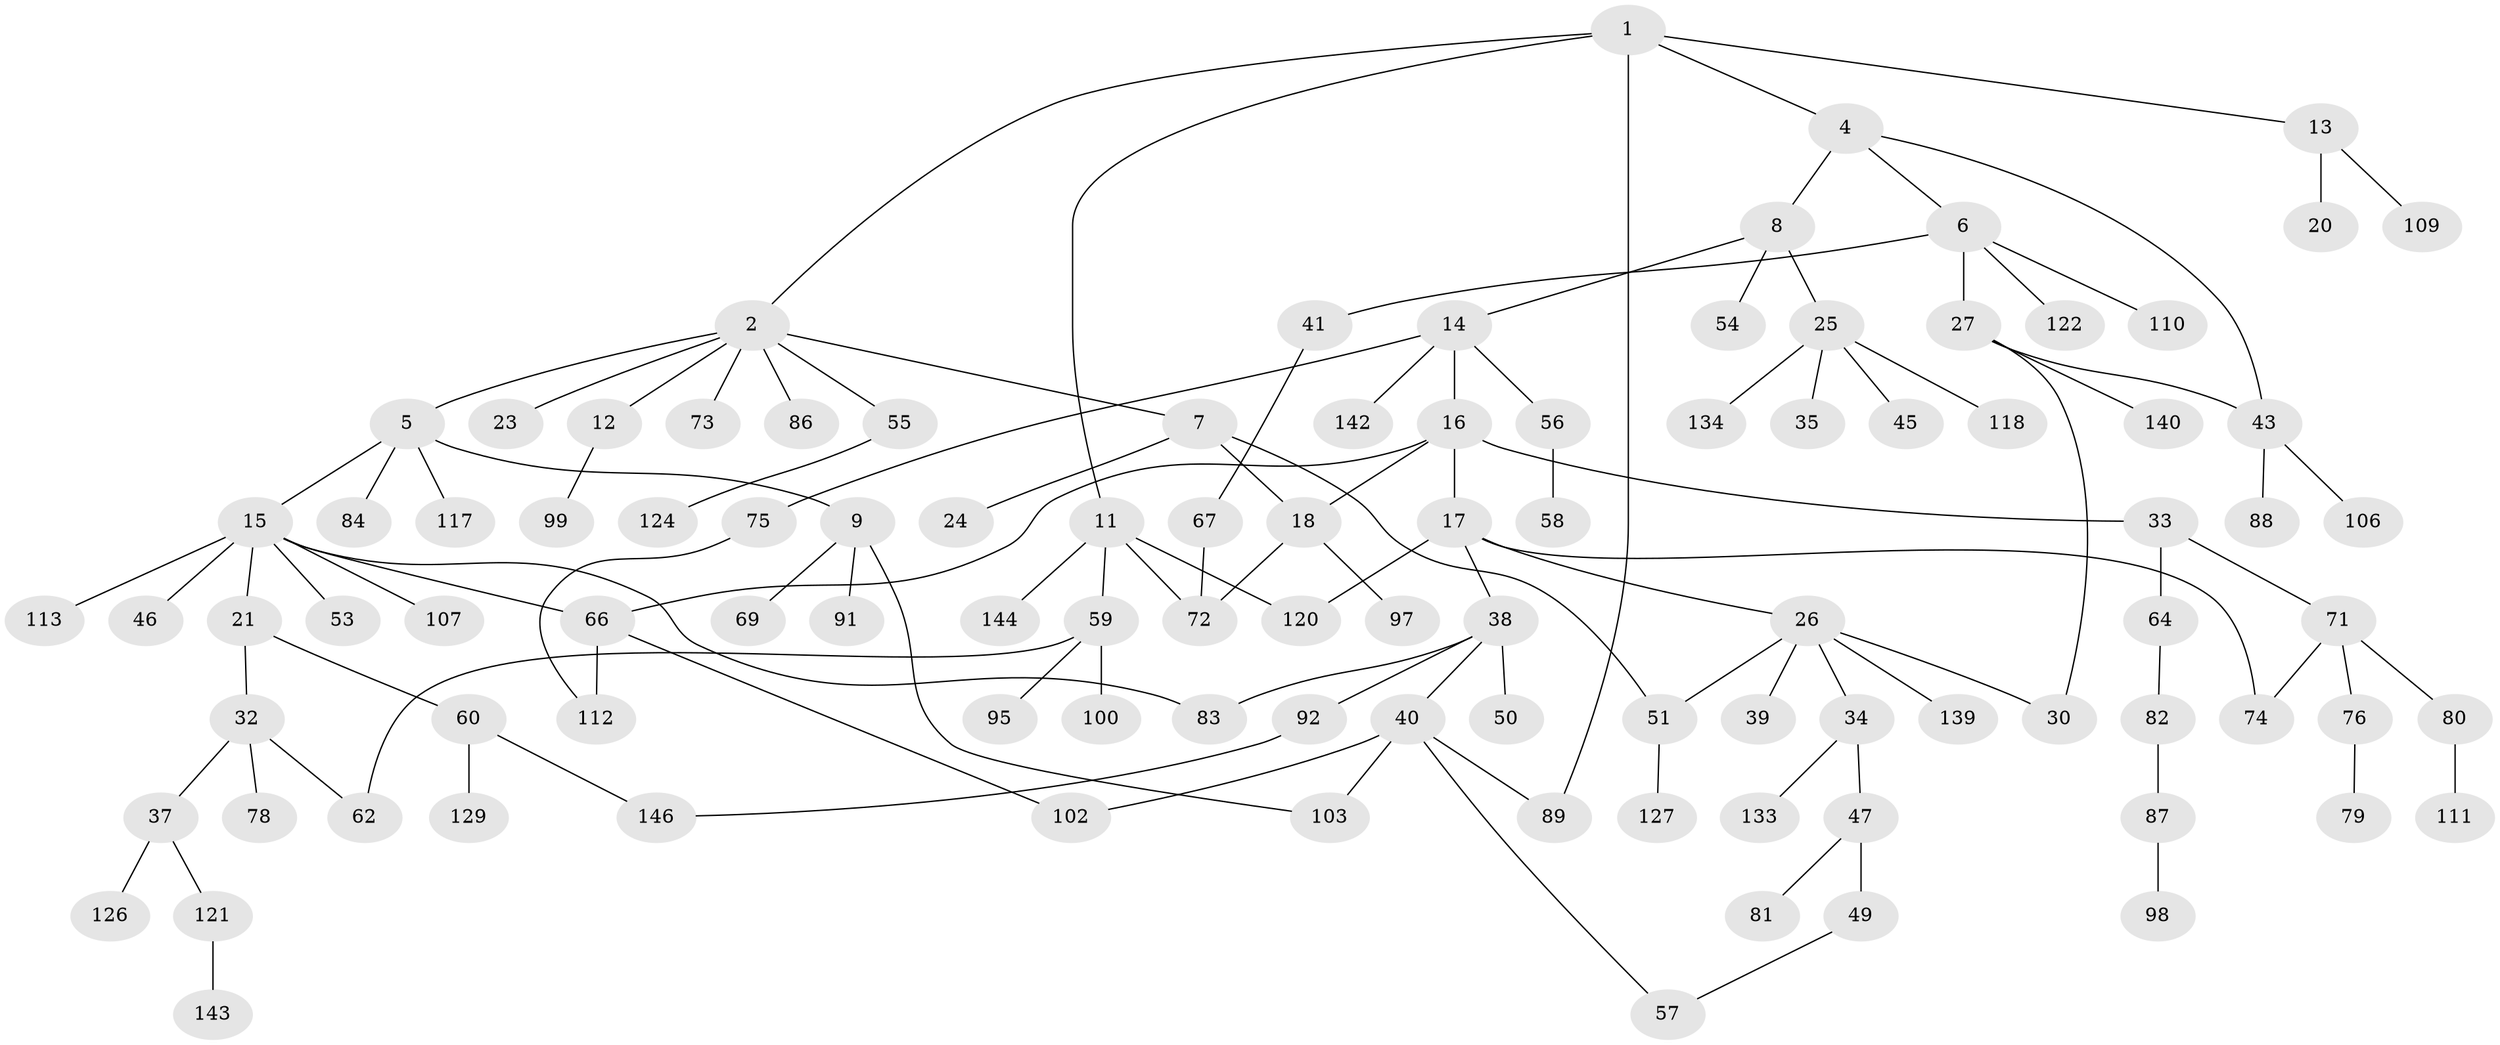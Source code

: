 // original degree distribution, {5: 0.07534246575342465, 6: 0.02054794520547945, 4: 0.0821917808219178, 2: 0.3219178082191781, 1: 0.3767123287671233, 3: 0.1232876712328767}
// Generated by graph-tools (version 1.1) at 2025/10/02/27/25 16:10:54]
// undirected, 103 vertices, 119 edges
graph export_dot {
graph [start="1"]
  node [color=gray90,style=filled];
  1;
  2 [super="+3"];
  4 [super="+22"];
  5 [super="+10"];
  6 [super="+116"];
  7 [super="+90"];
  8 [super="+101"];
  9 [super="+68"];
  11 [super="+42"];
  12 [super="+36"];
  13 [super="+77"];
  14 [super="+114"];
  15 [super="+19"];
  16 [super="+29"];
  17 [super="+28"];
  18 [super="+52"];
  20 [super="+108"];
  21;
  23;
  24 [super="+119"];
  25 [super="+31"];
  26 [super="+63"];
  27 [super="+130"];
  30 [super="+135"];
  32 [super="+48"];
  33;
  34;
  35;
  37 [super="+61"];
  38 [super="+145"];
  39;
  40 [super="+136"];
  41 [super="+128"];
  43 [super="+44"];
  45;
  46 [super="+123"];
  47 [super="+104"];
  49;
  50;
  51 [super="+70"];
  53;
  54;
  55;
  56;
  57 [super="+105"];
  58;
  59 [super="+125"];
  60 [super="+65"];
  62;
  64;
  66 [super="+93"];
  67;
  69;
  71 [super="+115"];
  72 [super="+85"];
  73;
  74;
  75;
  76 [super="+131"];
  78;
  79;
  80;
  81;
  82;
  83;
  84 [super="+137"];
  86;
  87 [super="+96"];
  88 [super="+94"];
  89 [super="+141"];
  91;
  92;
  95;
  97;
  98;
  99;
  100;
  102 [super="+138"];
  103;
  106;
  107;
  109;
  110;
  111;
  112;
  113;
  117;
  118;
  120 [super="+132"];
  121;
  122;
  124;
  126;
  127;
  129;
  133;
  134;
  139;
  140;
  142;
  143;
  144;
  146;
  1 -- 2;
  1 -- 4;
  1 -- 11;
  1 -- 13;
  1 -- 89;
  2 -- 5;
  2 -- 7;
  2 -- 12;
  2 -- 55;
  2 -- 73;
  2 -- 86;
  2 -- 23;
  4 -- 6;
  4 -- 8;
  4 -- 43;
  5 -- 9;
  5 -- 15;
  5 -- 84;
  5 -- 117;
  6 -- 27;
  6 -- 41;
  6 -- 110;
  6 -- 122;
  7 -- 24;
  7 -- 51;
  7 -- 18;
  8 -- 14;
  8 -- 25;
  8 -- 54;
  9 -- 91;
  9 -- 69;
  9 -- 103;
  11 -- 72;
  11 -- 144;
  11 -- 59;
  11 -- 120;
  12 -- 99;
  13 -- 20;
  13 -- 109;
  14 -- 16;
  14 -- 56;
  14 -- 75;
  14 -- 142;
  15 -- 46;
  15 -- 66;
  15 -- 83;
  15 -- 113;
  15 -- 21;
  15 -- 107;
  15 -- 53;
  16 -- 17;
  16 -- 18;
  16 -- 66;
  16 -- 33;
  17 -- 26;
  17 -- 38;
  17 -- 74;
  17 -- 120;
  18 -- 72;
  18 -- 97;
  21 -- 32;
  21 -- 60;
  25 -- 45;
  25 -- 118;
  25 -- 134;
  25 -- 35;
  26 -- 34;
  26 -- 39;
  26 -- 51;
  26 -- 139;
  26 -- 30;
  27 -- 30;
  27 -- 140;
  27 -- 43;
  32 -- 37;
  32 -- 62;
  32 -- 78;
  33 -- 64;
  33 -- 71;
  34 -- 47;
  34 -- 133;
  37 -- 121;
  37 -- 126;
  38 -- 40;
  38 -- 50;
  38 -- 92;
  38 -- 83;
  40 -- 57;
  40 -- 103;
  40 -- 102;
  40 -- 89;
  41 -- 67;
  43 -- 106;
  43 -- 88;
  47 -- 49;
  47 -- 81;
  49 -- 57;
  51 -- 127;
  55 -- 124;
  56 -- 58;
  59 -- 95;
  59 -- 100;
  59 -- 62;
  60 -- 146;
  60 -- 129;
  64 -- 82;
  66 -- 102;
  66 -- 112;
  67 -- 72;
  71 -- 76;
  71 -- 80;
  71 -- 74;
  75 -- 112;
  76 -- 79;
  80 -- 111;
  82 -- 87;
  87 -- 98;
  92 -- 146;
  121 -- 143;
}
